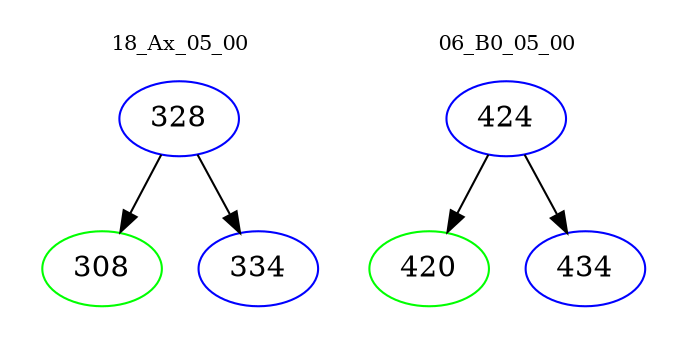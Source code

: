 digraph{
subgraph cluster_0 {
color = white
label = "18_Ax_05_00";
fontsize=10;
T0_328 [label="328", color="blue"]
T0_328 -> T0_308 [color="black"]
T0_308 [label="308", color="green"]
T0_328 -> T0_334 [color="black"]
T0_334 [label="334", color="blue"]
}
subgraph cluster_1 {
color = white
label = "06_B0_05_00";
fontsize=10;
T1_424 [label="424", color="blue"]
T1_424 -> T1_420 [color="black"]
T1_420 [label="420", color="green"]
T1_424 -> T1_434 [color="black"]
T1_434 [label="434", color="blue"]
}
}
